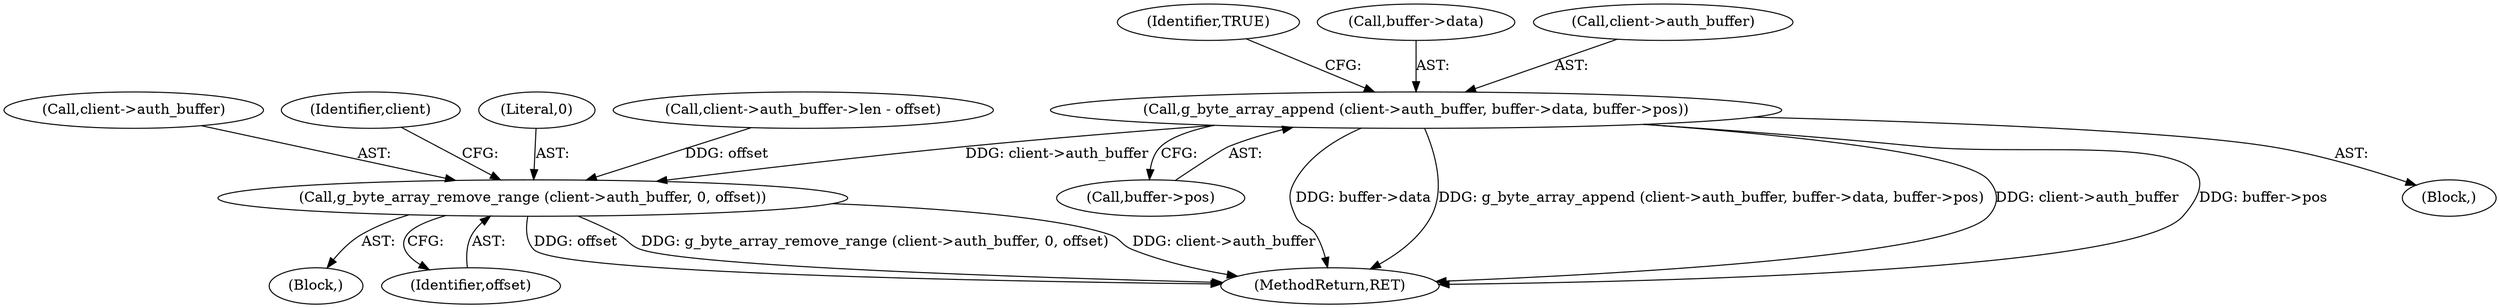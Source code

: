 digraph "0_flatpak_52346bf187b5a7f1c0fe9075b328b7ad6abe78f6@pointer" {
"1000121" [label="(Call,g_byte_array_append (client->auth_buffer, buffer->data, buffer->pos))"];
"1000194" [label="(Call,g_byte_array_remove_range (client->auth_buffer, 0, offset))"];
"1000195" [label="(Call,client->auth_buffer)"];
"1000204" [label="(Identifier,client)"];
"1000132" [label="(Identifier,TRUE)"];
"1000125" [label="(Call,buffer->data)"];
"1000194" [label="(Call,g_byte_array_remove_range (client->auth_buffer, 0, offset))"];
"1000122" [label="(Call,client->auth_buffer)"];
"1000128" [label="(Call,buffer->pos)"];
"1000121" [label="(Call,g_byte_array_append (client->auth_buffer, buffer->data, buffer->pos))"];
"1000198" [label="(Literal,0)"];
"1000147" [label="(Call,client->auth_buffer->len - offset)"];
"1000193" [label="(Block,)"];
"1000199" [label="(Identifier,offset)"];
"1000214" [label="(MethodReturn,RET)"];
"1000108" [label="(Block,)"];
"1000121" -> "1000108"  [label="AST: "];
"1000121" -> "1000128"  [label="CFG: "];
"1000122" -> "1000121"  [label="AST: "];
"1000125" -> "1000121"  [label="AST: "];
"1000128" -> "1000121"  [label="AST: "];
"1000132" -> "1000121"  [label="CFG: "];
"1000121" -> "1000214"  [label="DDG: buffer->data"];
"1000121" -> "1000214"  [label="DDG: g_byte_array_append (client->auth_buffer, buffer->data, buffer->pos)"];
"1000121" -> "1000214"  [label="DDG: client->auth_buffer"];
"1000121" -> "1000214"  [label="DDG: buffer->pos"];
"1000121" -> "1000194"  [label="DDG: client->auth_buffer"];
"1000194" -> "1000193"  [label="AST: "];
"1000194" -> "1000199"  [label="CFG: "];
"1000195" -> "1000194"  [label="AST: "];
"1000198" -> "1000194"  [label="AST: "];
"1000199" -> "1000194"  [label="AST: "];
"1000204" -> "1000194"  [label="CFG: "];
"1000194" -> "1000214"  [label="DDG: offset"];
"1000194" -> "1000214"  [label="DDG: g_byte_array_remove_range (client->auth_buffer, 0, offset)"];
"1000194" -> "1000214"  [label="DDG: client->auth_buffer"];
"1000147" -> "1000194"  [label="DDG: offset"];
}
